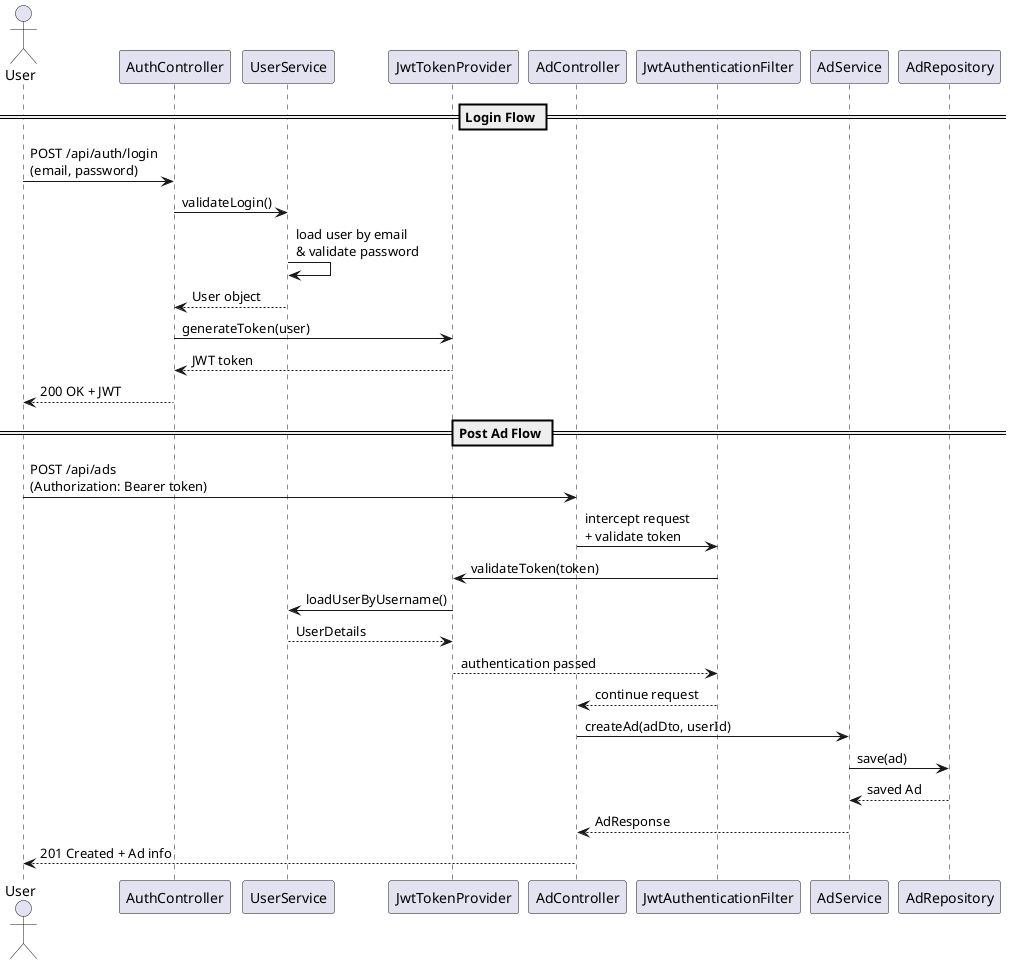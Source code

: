 @startuml
actor User

participant "AuthController" as Auth
participant "UserService" as UserSvc
participant "JwtTokenProvider" as JWT
participant "AdController" as AdCtrl
participant "JwtAuthenticationFilter" as Filter
participant "AdService" as AdSvc
participant "AdRepository" as AdRepo

== Login Flow ==
User -> Auth : POST /api/auth/login\n(email, password)
Auth -> UserSvc : validateLogin()
UserSvc -> UserSvc : load user by email\n& validate password
UserSvc --> Auth : User object
Auth -> JWT : generateToken(user)
JWT --> Auth : JWT token
Auth --> User : 200 OK + JWT

== Post Ad Flow ==
User -> AdCtrl : POST /api/ads\n(Authorization: Bearer token)
AdCtrl -> Filter : intercept request\n+ validate token
Filter -> JWT : validateToken(token)
JWT -> UserSvc : loadUserByUsername()
UserSvc --> JWT : UserDetails
JWT --> Filter : authentication passed
Filter --> AdCtrl : continue request

AdCtrl -> AdSvc : createAd(adDto, userId)
AdSvc -> AdRepo : save(ad)
AdRepo --> AdSvc : saved Ad
AdSvc --> AdCtrl : AdResponse
AdCtrl --> User : 201 Created + Ad info
@enduml
